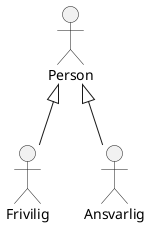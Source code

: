 @startuml
'https://plantuml.com/object-diagram

:Frivilig: as Frivilig
actor Person
actor Ansvarlig
Person <|-- Frivilig
Person <|-- Ansvarlig

@enduml
